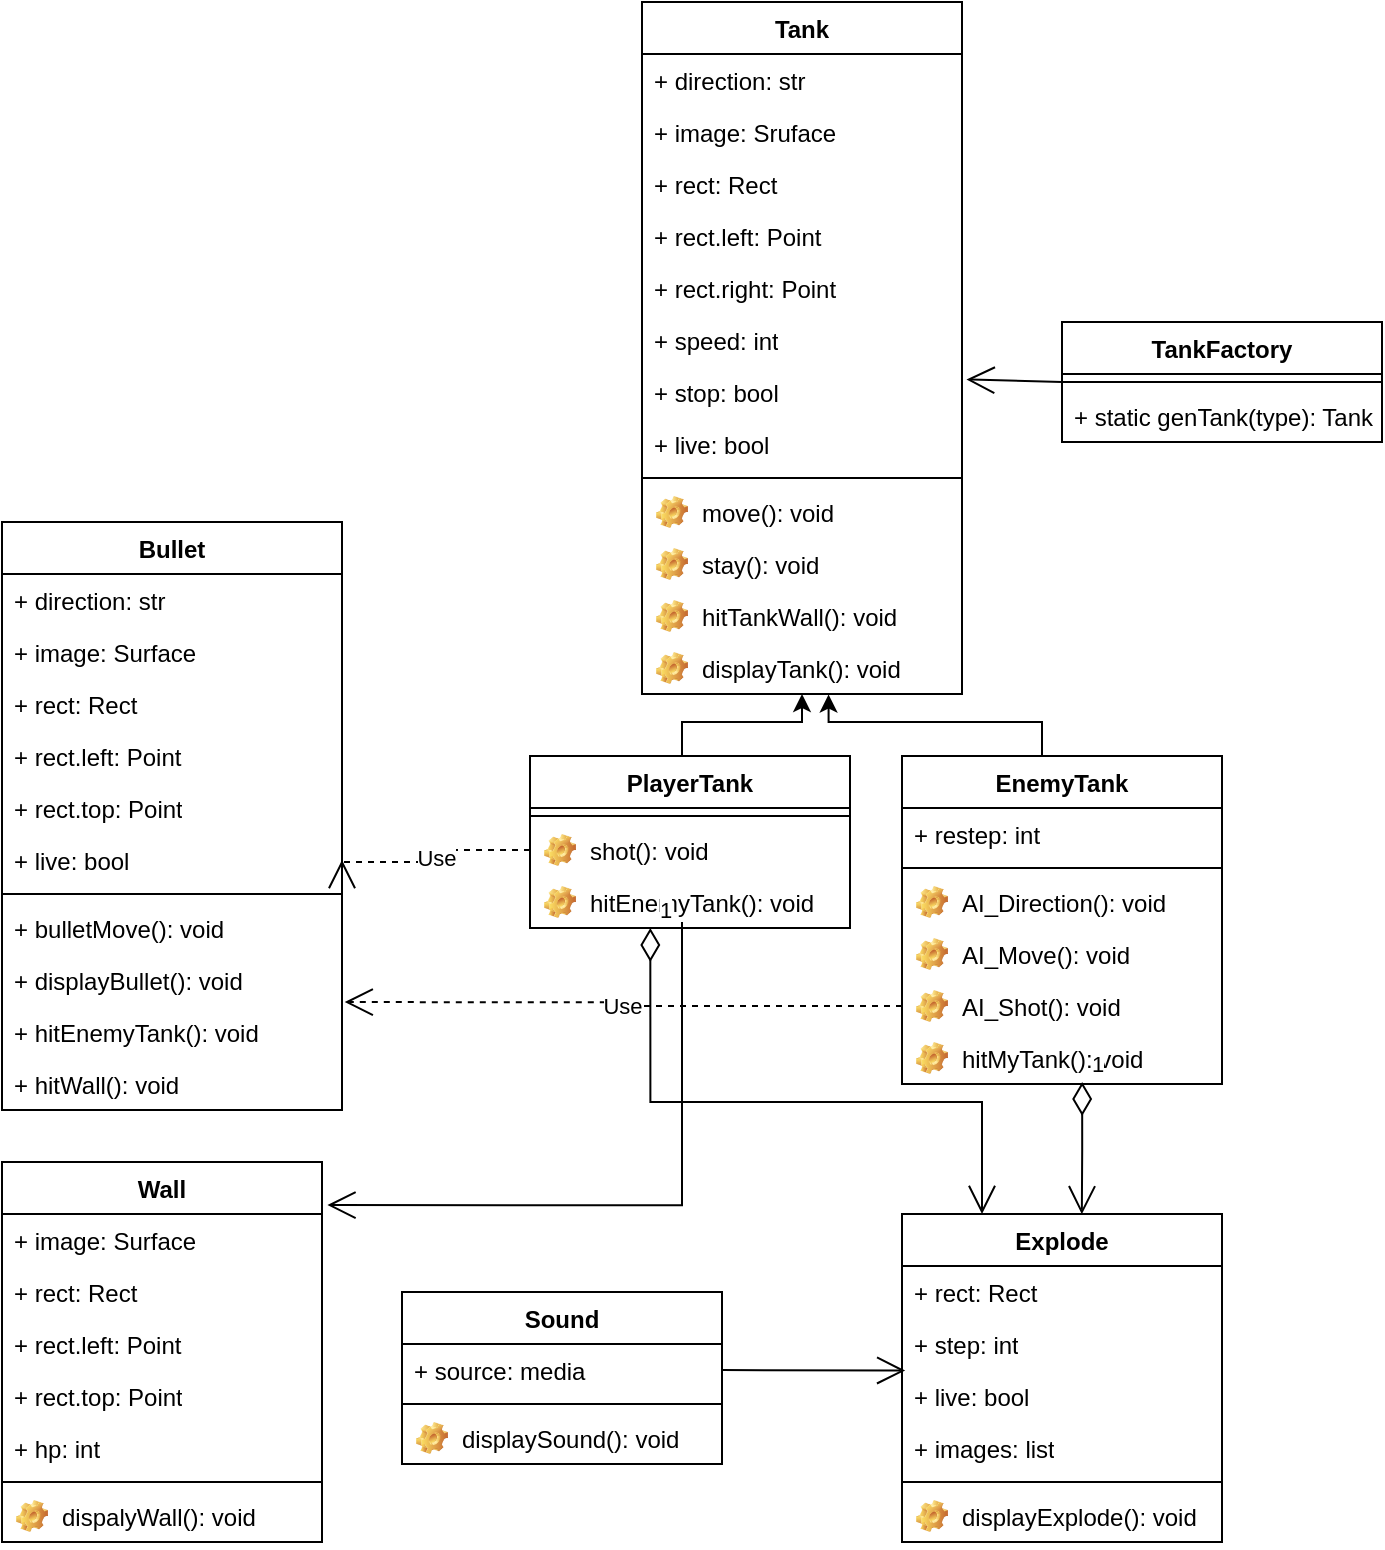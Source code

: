 <mxfile version="21.1.7" type="github">
  <diagram id="C5RBs43oDa-KdzZeNtuy" name="Page-1">
    <mxGraphModel dx="1217" dy="1684" grid="1" gridSize="10" guides="1" tooltips="1" connect="1" arrows="1" fold="1" page="1" pageScale="1" pageWidth="827" pageHeight="1169" math="0" shadow="0">
      <root>
        <mxCell id="WIyWlLk6GJQsqaUBKTNV-0" />
        <mxCell id="WIyWlLk6GJQsqaUBKTNV-1" parent="WIyWlLk6GJQsqaUBKTNV-0" />
        <mxCell id="DdHkPUrjqIktU2XvRkII-4" value="Bullet" style="swimlane;fontStyle=1;align=center;verticalAlign=top;childLayout=stackLayout;horizontal=1;startSize=26;horizontalStack=0;resizeParent=1;resizeParentMax=0;resizeLast=0;collapsible=1;marginBottom=0;whiteSpace=wrap;html=1;" vertex="1" parent="WIyWlLk6GJQsqaUBKTNV-1">
          <mxGeometry x="70" y="40" width="170" height="294" as="geometry">
            <mxRectangle x="140" y="150" width="70" height="30" as="alternateBounds" />
          </mxGeometry>
        </mxCell>
        <mxCell id="DdHkPUrjqIktU2XvRkII-5" value="+ direction: str&lt;br&gt;" style="text;strokeColor=none;fillColor=none;align=left;verticalAlign=top;spacingLeft=4;spacingRight=4;overflow=hidden;rotatable=0;points=[[0,0.5],[1,0.5]];portConstraint=eastwest;whiteSpace=wrap;html=1;" vertex="1" parent="DdHkPUrjqIktU2XvRkII-4">
          <mxGeometry y="26" width="170" height="26" as="geometry" />
        </mxCell>
        <mxCell id="DdHkPUrjqIktU2XvRkII-9" value="+ image: Surface" style="text;strokeColor=none;fillColor=none;align=left;verticalAlign=top;spacingLeft=4;spacingRight=4;overflow=hidden;rotatable=0;points=[[0,0.5],[1,0.5]];portConstraint=eastwest;whiteSpace=wrap;html=1;" vertex="1" parent="DdHkPUrjqIktU2XvRkII-4">
          <mxGeometry y="52" width="170" height="26" as="geometry" />
        </mxCell>
        <mxCell id="DdHkPUrjqIktU2XvRkII-60" value="+ rect: Rect" style="text;strokeColor=none;fillColor=none;align=left;verticalAlign=top;spacingLeft=4;spacingRight=4;overflow=hidden;rotatable=0;points=[[0,0.5],[1,0.5]];portConstraint=eastwest;whiteSpace=wrap;html=1;" vertex="1" parent="DdHkPUrjqIktU2XvRkII-4">
          <mxGeometry y="78" width="170" height="26" as="geometry" />
        </mxCell>
        <mxCell id="DdHkPUrjqIktU2XvRkII-61" value="+ rect.left: Point" style="text;strokeColor=none;fillColor=none;align=left;verticalAlign=top;spacingLeft=4;spacingRight=4;overflow=hidden;rotatable=0;points=[[0,0.5],[1,0.5]];portConstraint=eastwest;whiteSpace=wrap;html=1;" vertex="1" parent="DdHkPUrjqIktU2XvRkII-4">
          <mxGeometry y="104" width="170" height="26" as="geometry" />
        </mxCell>
        <mxCell id="DdHkPUrjqIktU2XvRkII-62" value="+ rect.top: Point" style="text;strokeColor=none;fillColor=none;align=left;verticalAlign=top;spacingLeft=4;spacingRight=4;overflow=hidden;rotatable=0;points=[[0,0.5],[1,0.5]];portConstraint=eastwest;whiteSpace=wrap;html=1;" vertex="1" parent="DdHkPUrjqIktU2XvRkII-4">
          <mxGeometry y="130" width="170" height="26" as="geometry" />
        </mxCell>
        <mxCell id="DdHkPUrjqIktU2XvRkII-63" value="+ live: bool" style="text;strokeColor=none;fillColor=none;align=left;verticalAlign=top;spacingLeft=4;spacingRight=4;overflow=hidden;rotatable=0;points=[[0,0.5],[1,0.5]];portConstraint=eastwest;whiteSpace=wrap;html=1;" vertex="1" parent="DdHkPUrjqIktU2XvRkII-4">
          <mxGeometry y="156" width="170" height="26" as="geometry" />
        </mxCell>
        <mxCell id="DdHkPUrjqIktU2XvRkII-6" value="" style="line;strokeWidth=1;fillColor=none;align=left;verticalAlign=middle;spacingTop=-1;spacingLeft=3;spacingRight=3;rotatable=0;labelPosition=right;points=[];portConstraint=eastwest;strokeColor=inherit;" vertex="1" parent="DdHkPUrjqIktU2XvRkII-4">
          <mxGeometry y="182" width="170" height="8" as="geometry" />
        </mxCell>
        <mxCell id="DdHkPUrjqIktU2XvRkII-7" value="+ bulletMove(): void" style="text;strokeColor=none;fillColor=none;align=left;verticalAlign=top;spacingLeft=4;spacingRight=4;overflow=hidden;rotatable=0;points=[[0,0.5],[1,0.5]];portConstraint=eastwest;whiteSpace=wrap;html=1;" vertex="1" parent="DdHkPUrjqIktU2XvRkII-4">
          <mxGeometry y="190" width="170" height="26" as="geometry" />
        </mxCell>
        <mxCell id="DdHkPUrjqIktU2XvRkII-64" value="+ displayBullet(): void" style="text;strokeColor=none;fillColor=none;align=left;verticalAlign=top;spacingLeft=4;spacingRight=4;overflow=hidden;rotatable=0;points=[[0,0.5],[1,0.5]];portConstraint=eastwest;whiteSpace=wrap;html=1;" vertex="1" parent="DdHkPUrjqIktU2XvRkII-4">
          <mxGeometry y="216" width="170" height="26" as="geometry" />
        </mxCell>
        <mxCell id="DdHkPUrjqIktU2XvRkII-65" value="+ hitEnemyTank(): void" style="text;strokeColor=none;fillColor=none;align=left;verticalAlign=top;spacingLeft=4;spacingRight=4;overflow=hidden;rotatable=0;points=[[0,0.5],[1,0.5]];portConstraint=eastwest;whiteSpace=wrap;html=1;" vertex="1" parent="DdHkPUrjqIktU2XvRkII-4">
          <mxGeometry y="242" width="170" height="26" as="geometry" />
        </mxCell>
        <mxCell id="DdHkPUrjqIktU2XvRkII-66" value="+ hitWall(): void" style="text;strokeColor=none;fillColor=none;align=left;verticalAlign=top;spacingLeft=4;spacingRight=4;overflow=hidden;rotatable=0;points=[[0,0.5],[1,0.5]];portConstraint=eastwest;whiteSpace=wrap;html=1;" vertex="1" parent="DdHkPUrjqIktU2XvRkII-4">
          <mxGeometry y="268" width="170" height="26" as="geometry" />
        </mxCell>
        <mxCell id="DdHkPUrjqIktU2XvRkII-21" value="Tank" style="swimlane;fontStyle=1;align=center;verticalAlign=top;childLayout=stackLayout;horizontal=1;startSize=26;horizontalStack=0;resizeParent=1;resizeParentMax=0;resizeLast=0;collapsible=1;marginBottom=0;whiteSpace=wrap;html=1;" vertex="1" parent="WIyWlLk6GJQsqaUBKTNV-1">
          <mxGeometry x="390" y="-220" width="160" height="346" as="geometry" />
        </mxCell>
        <mxCell id="DdHkPUrjqIktU2XvRkII-59" value="+ direction: str&lt;span style=&quot;white-space: pre;&quot;&gt;	&lt;/span&gt;" style="text;strokeColor=none;fillColor=none;align=left;verticalAlign=top;spacingLeft=4;spacingRight=4;overflow=hidden;rotatable=0;points=[[0,0.5],[1,0.5]];portConstraint=eastwest;whiteSpace=wrap;html=1;" vertex="1" parent="DdHkPUrjqIktU2XvRkII-21">
          <mxGeometry y="26" width="160" height="26" as="geometry" />
        </mxCell>
        <mxCell id="DdHkPUrjqIktU2XvRkII-22" value="+ image: Sruface" style="text;strokeColor=none;fillColor=none;align=left;verticalAlign=top;spacingLeft=4;spacingRight=4;overflow=hidden;rotatable=0;points=[[0,0.5],[1,0.5]];portConstraint=eastwest;whiteSpace=wrap;html=1;" vertex="1" parent="DdHkPUrjqIktU2XvRkII-21">
          <mxGeometry y="52" width="160" height="26" as="geometry" />
        </mxCell>
        <mxCell id="DdHkPUrjqIktU2XvRkII-68" value="+ rect: Rect" style="text;strokeColor=none;fillColor=none;align=left;verticalAlign=top;spacingLeft=4;spacingRight=4;overflow=hidden;rotatable=0;points=[[0,0.5],[1,0.5]];portConstraint=eastwest;whiteSpace=wrap;html=1;" vertex="1" parent="DdHkPUrjqIktU2XvRkII-21">
          <mxGeometry y="78" width="160" height="26" as="geometry" />
        </mxCell>
        <mxCell id="DdHkPUrjqIktU2XvRkII-69" value="+ rect.left: Point" style="text;strokeColor=none;fillColor=none;align=left;verticalAlign=top;spacingLeft=4;spacingRight=4;overflow=hidden;rotatable=0;points=[[0,0.5],[1,0.5]];portConstraint=eastwest;whiteSpace=wrap;html=1;" vertex="1" parent="DdHkPUrjqIktU2XvRkII-21">
          <mxGeometry y="104" width="160" height="26" as="geometry" />
        </mxCell>
        <mxCell id="DdHkPUrjqIktU2XvRkII-71" value="+ rect.right: Point" style="text;strokeColor=none;fillColor=none;align=left;verticalAlign=top;spacingLeft=4;spacingRight=4;overflow=hidden;rotatable=0;points=[[0,0.5],[1,0.5]];portConstraint=eastwest;whiteSpace=wrap;html=1;" vertex="1" parent="DdHkPUrjqIktU2XvRkII-21">
          <mxGeometry y="130" width="160" height="26" as="geometry" />
        </mxCell>
        <mxCell id="DdHkPUrjqIktU2XvRkII-72" value="+ speed: int" style="text;strokeColor=none;fillColor=none;align=left;verticalAlign=top;spacingLeft=4;spacingRight=4;overflow=hidden;rotatable=0;points=[[0,0.5],[1,0.5]];portConstraint=eastwest;whiteSpace=wrap;html=1;" vertex="1" parent="DdHkPUrjqIktU2XvRkII-21">
          <mxGeometry y="156" width="160" height="26" as="geometry" />
        </mxCell>
        <mxCell id="DdHkPUrjqIktU2XvRkII-73" value="+ stop: bool" style="text;strokeColor=none;fillColor=none;align=left;verticalAlign=top;spacingLeft=4;spacingRight=4;overflow=hidden;rotatable=0;points=[[0,0.5],[1,0.5]];portConstraint=eastwest;whiteSpace=wrap;html=1;" vertex="1" parent="DdHkPUrjqIktU2XvRkII-21">
          <mxGeometry y="182" width="160" height="26" as="geometry" />
        </mxCell>
        <mxCell id="DdHkPUrjqIktU2XvRkII-74" value="+ live: bool" style="text;strokeColor=none;fillColor=none;align=left;verticalAlign=top;spacingLeft=4;spacingRight=4;overflow=hidden;rotatable=0;points=[[0,0.5],[1,0.5]];portConstraint=eastwest;whiteSpace=wrap;html=1;" vertex="1" parent="DdHkPUrjqIktU2XvRkII-21">
          <mxGeometry y="208" width="160" height="26" as="geometry" />
        </mxCell>
        <mxCell id="DdHkPUrjqIktU2XvRkII-23" value="" style="line;strokeWidth=1;fillColor=none;align=left;verticalAlign=middle;spacingTop=-1;spacingLeft=3;spacingRight=3;rotatable=0;labelPosition=right;points=[];portConstraint=eastwest;strokeColor=inherit;" vertex="1" parent="DdHkPUrjqIktU2XvRkII-21">
          <mxGeometry y="234" width="160" height="8" as="geometry" />
        </mxCell>
        <mxCell id="DdHkPUrjqIktU2XvRkII-75" value="move(): void" style="label;fontStyle=0;strokeColor=none;fillColor=none;align=left;verticalAlign=top;overflow=hidden;spacingLeft=28;spacingRight=4;rotatable=0;points=[[0,0.5],[1,0.5]];portConstraint=eastwest;imageWidth=16;imageHeight=16;whiteSpace=wrap;html=1;image=img/clipart/Gear_128x128.png" vertex="1" parent="DdHkPUrjqIktU2XvRkII-21">
          <mxGeometry y="242" width="160" height="26" as="geometry" />
        </mxCell>
        <mxCell id="DdHkPUrjqIktU2XvRkII-76" value="stay(): void" style="label;fontStyle=0;strokeColor=none;fillColor=none;align=left;verticalAlign=top;overflow=hidden;spacingLeft=28;spacingRight=4;rotatable=0;points=[[0,0.5],[1,0.5]];portConstraint=eastwest;imageWidth=16;imageHeight=16;whiteSpace=wrap;html=1;image=img/clipart/Gear_128x128.png" vertex="1" parent="DdHkPUrjqIktU2XvRkII-21">
          <mxGeometry y="268" width="160" height="26" as="geometry" />
        </mxCell>
        <mxCell id="DdHkPUrjqIktU2XvRkII-77" value="hitTankWall(): void" style="label;fontStyle=0;strokeColor=none;fillColor=none;align=left;verticalAlign=top;overflow=hidden;spacingLeft=28;spacingRight=4;rotatable=0;points=[[0,0.5],[1,0.5]];portConstraint=eastwest;imageWidth=16;imageHeight=16;whiteSpace=wrap;html=1;image=img/clipart/Gear_128x128.png" vertex="1" parent="DdHkPUrjqIktU2XvRkII-21">
          <mxGeometry y="294" width="160" height="26" as="geometry" />
        </mxCell>
        <mxCell id="DdHkPUrjqIktU2XvRkII-78" value="displayTank(): void" style="label;fontStyle=0;strokeColor=none;fillColor=none;align=left;verticalAlign=top;overflow=hidden;spacingLeft=28;spacingRight=4;rotatable=0;points=[[0,0.5],[1,0.5]];portConstraint=eastwest;imageWidth=16;imageHeight=16;whiteSpace=wrap;html=1;image=img/clipart/Gear_128x128.png" vertex="1" parent="DdHkPUrjqIktU2XvRkII-21">
          <mxGeometry y="320" width="160" height="26" as="geometry" />
        </mxCell>
        <mxCell id="DdHkPUrjqIktU2XvRkII-25" value="Explode" style="swimlane;fontStyle=1;align=center;verticalAlign=top;childLayout=stackLayout;horizontal=1;startSize=26;horizontalStack=0;resizeParent=1;resizeParentMax=0;resizeLast=0;collapsible=1;marginBottom=0;whiteSpace=wrap;html=1;" vertex="1" parent="WIyWlLk6GJQsqaUBKTNV-1">
          <mxGeometry x="520" y="386" width="160" height="164" as="geometry" />
        </mxCell>
        <mxCell id="DdHkPUrjqIktU2XvRkII-55" value="+ rect: Rect" style="text;strokeColor=none;fillColor=none;align=left;verticalAlign=top;spacingLeft=4;spacingRight=4;overflow=hidden;rotatable=0;points=[[0,0.5],[1,0.5]];portConstraint=eastwest;whiteSpace=wrap;html=1;" vertex="1" parent="DdHkPUrjqIktU2XvRkII-25">
          <mxGeometry y="26" width="160" height="26" as="geometry" />
        </mxCell>
        <mxCell id="DdHkPUrjqIktU2XvRkII-26" value="+ step: int" style="text;strokeColor=none;fillColor=none;align=left;verticalAlign=top;spacingLeft=4;spacingRight=4;overflow=hidden;rotatable=0;points=[[0,0.5],[1,0.5]];portConstraint=eastwest;whiteSpace=wrap;html=1;" vertex="1" parent="DdHkPUrjqIktU2XvRkII-25">
          <mxGeometry y="52" width="160" height="26" as="geometry" />
        </mxCell>
        <mxCell id="DdHkPUrjqIktU2XvRkII-89" value="+ live: bool" style="text;strokeColor=none;fillColor=none;align=left;verticalAlign=top;spacingLeft=4;spacingRight=4;overflow=hidden;rotatable=0;points=[[0,0.5],[1,0.5]];portConstraint=eastwest;whiteSpace=wrap;html=1;" vertex="1" parent="DdHkPUrjqIktU2XvRkII-25">
          <mxGeometry y="78" width="160" height="26" as="geometry" />
        </mxCell>
        <mxCell id="DdHkPUrjqIktU2XvRkII-88" value="+ images: list" style="text;strokeColor=none;fillColor=none;align=left;verticalAlign=top;spacingLeft=4;spacingRight=4;overflow=hidden;rotatable=0;points=[[0,0.5],[1,0.5]];portConstraint=eastwest;whiteSpace=wrap;html=1;" vertex="1" parent="DdHkPUrjqIktU2XvRkII-25">
          <mxGeometry y="104" width="160" height="26" as="geometry" />
        </mxCell>
        <mxCell id="DdHkPUrjqIktU2XvRkII-27" value="" style="line;strokeWidth=1;fillColor=none;align=left;verticalAlign=middle;spacingTop=-1;spacingLeft=3;spacingRight=3;rotatable=0;labelPosition=right;points=[];portConstraint=eastwest;strokeColor=inherit;" vertex="1" parent="DdHkPUrjqIktU2XvRkII-25">
          <mxGeometry y="130" width="160" height="8" as="geometry" />
        </mxCell>
        <mxCell id="DdHkPUrjqIktU2XvRkII-90" value="displayExplode(): void" style="label;fontStyle=0;strokeColor=none;fillColor=none;align=left;verticalAlign=top;overflow=hidden;spacingLeft=28;spacingRight=4;rotatable=0;points=[[0,0.5],[1,0.5]];portConstraint=eastwest;imageWidth=16;imageHeight=16;whiteSpace=wrap;html=1;image=img/clipart/Gear_128x128.png" vertex="1" parent="DdHkPUrjqIktU2XvRkII-25">
          <mxGeometry y="138" width="160" height="26" as="geometry" />
        </mxCell>
        <mxCell id="DdHkPUrjqIktU2XvRkII-29" value="Sound" style="swimlane;fontStyle=1;align=center;verticalAlign=top;childLayout=stackLayout;horizontal=1;startSize=26;horizontalStack=0;resizeParent=1;resizeParentMax=0;resizeLast=0;collapsible=1;marginBottom=0;whiteSpace=wrap;html=1;" vertex="1" parent="WIyWlLk6GJQsqaUBKTNV-1">
          <mxGeometry x="270" y="425" width="160" height="86" as="geometry" />
        </mxCell>
        <mxCell id="DdHkPUrjqIktU2XvRkII-54" value="+ source: media" style="text;strokeColor=none;fillColor=none;align=left;verticalAlign=top;spacingLeft=4;spacingRight=4;overflow=hidden;rotatable=0;points=[[0,0.5],[1,0.5]];portConstraint=eastwest;whiteSpace=wrap;html=1;" vertex="1" parent="DdHkPUrjqIktU2XvRkII-29">
          <mxGeometry y="26" width="160" height="26" as="geometry" />
        </mxCell>
        <mxCell id="DdHkPUrjqIktU2XvRkII-31" value="" style="line;strokeWidth=1;fillColor=none;align=left;verticalAlign=middle;spacingTop=-1;spacingLeft=3;spacingRight=3;rotatable=0;labelPosition=right;points=[];portConstraint=eastwest;strokeColor=inherit;" vertex="1" parent="DdHkPUrjqIktU2XvRkII-29">
          <mxGeometry y="52" width="160" height="8" as="geometry" />
        </mxCell>
        <mxCell id="DdHkPUrjqIktU2XvRkII-87" value="displaySound(): void" style="label;fontStyle=0;strokeColor=none;fillColor=none;align=left;verticalAlign=top;overflow=hidden;spacingLeft=28;spacingRight=4;rotatable=0;points=[[0,0.5],[1,0.5]];portConstraint=eastwest;imageWidth=16;imageHeight=16;whiteSpace=wrap;html=1;image=img/clipart/Gear_128x128.png" vertex="1" parent="DdHkPUrjqIktU2XvRkII-29">
          <mxGeometry y="60" width="160" height="26" as="geometry" />
        </mxCell>
        <mxCell id="DdHkPUrjqIktU2XvRkII-97" style="edgeStyle=orthogonalEdgeStyle;rounded=0;orthogonalLoop=1;jettySize=auto;html=1;entryX=0.583;entryY=1.011;entryDx=0;entryDy=0;entryPerimeter=0;" edge="1" parent="WIyWlLk6GJQsqaUBKTNV-1" source="DdHkPUrjqIktU2XvRkII-33" target="DdHkPUrjqIktU2XvRkII-78">
          <mxGeometry relative="1" as="geometry">
            <Array as="points">
              <mxPoint x="590" y="140" />
              <mxPoint x="483" y="140" />
            </Array>
          </mxGeometry>
        </mxCell>
        <mxCell id="DdHkPUrjqIktU2XvRkII-33" value="EnemyTank" style="swimlane;fontStyle=1;align=center;verticalAlign=top;childLayout=stackLayout;horizontal=1;startSize=26;horizontalStack=0;resizeParent=1;resizeParentMax=0;resizeLast=0;collapsible=1;marginBottom=0;whiteSpace=wrap;html=1;" vertex="1" parent="WIyWlLk6GJQsqaUBKTNV-1">
          <mxGeometry x="520" y="157" width="160" height="164" as="geometry" />
        </mxCell>
        <mxCell id="DdHkPUrjqIktU2XvRkII-34" value="+ restep: int" style="text;strokeColor=none;fillColor=none;align=left;verticalAlign=top;spacingLeft=4;spacingRight=4;overflow=hidden;rotatable=0;points=[[0,0.5],[1,0.5]];portConstraint=eastwest;whiteSpace=wrap;html=1;" vertex="1" parent="DdHkPUrjqIktU2XvRkII-33">
          <mxGeometry y="26" width="160" height="26" as="geometry" />
        </mxCell>
        <mxCell id="DdHkPUrjqIktU2XvRkII-35" value="" style="line;strokeWidth=1;fillColor=none;align=left;verticalAlign=middle;spacingTop=-1;spacingLeft=3;spacingRight=3;rotatable=0;labelPosition=right;points=[];portConstraint=eastwest;strokeColor=inherit;" vertex="1" parent="DdHkPUrjqIktU2XvRkII-33">
          <mxGeometry y="52" width="160" height="8" as="geometry" />
        </mxCell>
        <mxCell id="DdHkPUrjqIktU2XvRkII-81" value="AI_Direction(): void" style="label;fontStyle=0;strokeColor=none;fillColor=none;align=left;verticalAlign=top;overflow=hidden;spacingLeft=28;spacingRight=4;rotatable=0;points=[[0,0.5],[1,0.5]];portConstraint=eastwest;imageWidth=16;imageHeight=16;whiteSpace=wrap;html=1;image=img/clipart/Gear_128x128.png" vertex="1" parent="DdHkPUrjqIktU2XvRkII-33">
          <mxGeometry y="60" width="160" height="26" as="geometry" />
        </mxCell>
        <mxCell id="DdHkPUrjqIktU2XvRkII-82" value="AI_Move(): void" style="label;fontStyle=0;strokeColor=none;fillColor=none;align=left;verticalAlign=top;overflow=hidden;spacingLeft=28;spacingRight=4;rotatable=0;points=[[0,0.5],[1,0.5]];portConstraint=eastwest;imageWidth=16;imageHeight=16;whiteSpace=wrap;html=1;image=img/clipart/Gear_128x128.png" vertex="1" parent="DdHkPUrjqIktU2XvRkII-33">
          <mxGeometry y="86" width="160" height="26" as="geometry" />
        </mxCell>
        <mxCell id="DdHkPUrjqIktU2XvRkII-83" value="AI_Shot(): void" style="label;fontStyle=0;strokeColor=none;fillColor=none;align=left;verticalAlign=top;overflow=hidden;spacingLeft=28;spacingRight=4;rotatable=0;points=[[0,0.5],[1,0.5]];portConstraint=eastwest;imageWidth=16;imageHeight=16;whiteSpace=wrap;html=1;image=img/clipart/Gear_128x128.png" vertex="1" parent="DdHkPUrjqIktU2XvRkII-33">
          <mxGeometry y="112" width="160" height="26" as="geometry" />
        </mxCell>
        <mxCell id="DdHkPUrjqIktU2XvRkII-84" value="hitMyTank(): void" style="label;fontStyle=0;strokeColor=none;fillColor=none;align=left;verticalAlign=top;overflow=hidden;spacingLeft=28;spacingRight=4;rotatable=0;points=[[0,0.5],[1,0.5]];portConstraint=eastwest;imageWidth=16;imageHeight=16;whiteSpace=wrap;html=1;image=img/clipart/Gear_128x128.png" vertex="1" parent="DdHkPUrjqIktU2XvRkII-33">
          <mxGeometry y="138" width="160" height="26" as="geometry" />
        </mxCell>
        <mxCell id="DdHkPUrjqIktU2XvRkII-92" style="edgeStyle=orthogonalEdgeStyle;rounded=0;orthogonalLoop=1;jettySize=auto;html=1;" edge="1" parent="WIyWlLk6GJQsqaUBKTNV-1" source="DdHkPUrjqIktU2XvRkII-37" target="DdHkPUrjqIktU2XvRkII-21">
          <mxGeometry relative="1" as="geometry">
            <Array as="points">
              <mxPoint x="410" y="140" />
              <mxPoint x="470" y="140" />
            </Array>
          </mxGeometry>
        </mxCell>
        <mxCell id="DdHkPUrjqIktU2XvRkII-37" value="PlayerTank" style="swimlane;fontStyle=1;align=center;verticalAlign=top;childLayout=stackLayout;horizontal=1;startSize=26;horizontalStack=0;resizeParent=1;resizeParentMax=0;resizeLast=0;collapsible=1;marginBottom=0;whiteSpace=wrap;html=1;" vertex="1" parent="WIyWlLk6GJQsqaUBKTNV-1">
          <mxGeometry x="334" y="157" width="160" height="86" as="geometry" />
        </mxCell>
        <mxCell id="DdHkPUrjqIktU2XvRkII-39" value="" style="line;strokeWidth=1;fillColor=none;align=left;verticalAlign=middle;spacingTop=-1;spacingLeft=3;spacingRight=3;rotatable=0;labelPosition=right;points=[];portConstraint=eastwest;strokeColor=inherit;" vertex="1" parent="DdHkPUrjqIktU2XvRkII-37">
          <mxGeometry y="26" width="160" height="8" as="geometry" />
        </mxCell>
        <mxCell id="DdHkPUrjqIktU2XvRkII-79" value="shot(): void" style="label;fontStyle=0;strokeColor=none;fillColor=none;align=left;verticalAlign=top;overflow=hidden;spacingLeft=28;spacingRight=4;rotatable=0;points=[[0,0.5],[1,0.5]];portConstraint=eastwest;imageWidth=16;imageHeight=16;whiteSpace=wrap;html=1;image=img/clipart/Gear_128x128.png" vertex="1" parent="DdHkPUrjqIktU2XvRkII-37">
          <mxGeometry y="34" width="160" height="26" as="geometry" />
        </mxCell>
        <mxCell id="DdHkPUrjqIktU2XvRkII-80" value="hitEnemyTank(): void" style="label;fontStyle=0;strokeColor=none;fillColor=none;align=left;verticalAlign=top;overflow=hidden;spacingLeft=28;spacingRight=4;rotatable=0;points=[[0,0.5],[1,0.5]];portConstraint=eastwest;imageWidth=16;imageHeight=16;whiteSpace=wrap;html=1;image=img/clipart/Gear_128x128.png" vertex="1" parent="DdHkPUrjqIktU2XvRkII-37">
          <mxGeometry y="60" width="160" height="26" as="geometry" />
        </mxCell>
        <mxCell id="DdHkPUrjqIktU2XvRkII-41" value="Wall" style="swimlane;fontStyle=1;align=center;verticalAlign=top;childLayout=stackLayout;horizontal=1;startSize=26;horizontalStack=0;resizeParent=1;resizeParentMax=0;resizeLast=0;collapsible=1;marginBottom=0;whiteSpace=wrap;html=1;" vertex="1" parent="WIyWlLk6GJQsqaUBKTNV-1">
          <mxGeometry x="70" y="360" width="160" height="190" as="geometry" />
        </mxCell>
        <mxCell id="DdHkPUrjqIktU2XvRkII-50" value="+ image: Surface" style="text;strokeColor=none;fillColor=none;align=left;verticalAlign=top;spacingLeft=4;spacingRight=4;overflow=hidden;rotatable=0;points=[[0,0.5],[1,0.5]];portConstraint=eastwest;whiteSpace=wrap;html=1;" vertex="1" parent="DdHkPUrjqIktU2XvRkII-41">
          <mxGeometry y="26" width="160" height="26" as="geometry" />
        </mxCell>
        <mxCell id="DdHkPUrjqIktU2XvRkII-52" value="+ rect: Rect" style="text;strokeColor=none;fillColor=none;align=left;verticalAlign=top;spacingLeft=4;spacingRight=4;overflow=hidden;rotatable=0;points=[[0,0.5],[1,0.5]];portConstraint=eastwest;whiteSpace=wrap;html=1;" vertex="1" parent="DdHkPUrjqIktU2XvRkII-41">
          <mxGeometry y="52" width="160" height="26" as="geometry" />
        </mxCell>
        <mxCell id="DdHkPUrjqIktU2XvRkII-53" value="+ rect.left: Point" style="text;strokeColor=none;fillColor=none;align=left;verticalAlign=top;spacingLeft=4;spacingRight=4;overflow=hidden;rotatable=0;points=[[0,0.5],[1,0.5]];portConstraint=eastwest;whiteSpace=wrap;html=1;" vertex="1" parent="DdHkPUrjqIktU2XvRkII-41">
          <mxGeometry y="78" width="160" height="26" as="geometry" />
        </mxCell>
        <mxCell id="DdHkPUrjqIktU2XvRkII-42" value="+ rect.top: Point" style="text;strokeColor=none;fillColor=none;align=left;verticalAlign=top;spacingLeft=4;spacingRight=4;overflow=hidden;rotatable=0;points=[[0,0.5],[1,0.5]];portConstraint=eastwest;whiteSpace=wrap;html=1;" vertex="1" parent="DdHkPUrjqIktU2XvRkII-41">
          <mxGeometry y="104" width="160" height="26" as="geometry" />
        </mxCell>
        <mxCell id="DdHkPUrjqIktU2XvRkII-85" value="+ hp: int" style="text;strokeColor=none;fillColor=none;align=left;verticalAlign=top;spacingLeft=4;spacingRight=4;overflow=hidden;rotatable=0;points=[[0,0.5],[1,0.5]];portConstraint=eastwest;whiteSpace=wrap;html=1;" vertex="1" parent="DdHkPUrjqIktU2XvRkII-41">
          <mxGeometry y="130" width="160" height="26" as="geometry" />
        </mxCell>
        <mxCell id="DdHkPUrjqIktU2XvRkII-43" value="" style="line;strokeWidth=1;fillColor=none;align=left;verticalAlign=middle;spacingTop=-1;spacingLeft=3;spacingRight=3;rotatable=0;labelPosition=right;points=[];portConstraint=eastwest;strokeColor=inherit;" vertex="1" parent="DdHkPUrjqIktU2XvRkII-41">
          <mxGeometry y="156" width="160" height="8" as="geometry" />
        </mxCell>
        <mxCell id="DdHkPUrjqIktU2XvRkII-86" value="dispalyWall(): void" style="label;fontStyle=0;strokeColor=none;fillColor=none;align=left;verticalAlign=top;overflow=hidden;spacingLeft=28;spacingRight=4;rotatable=0;points=[[0,0.5],[1,0.5]];portConstraint=eastwest;imageWidth=16;imageHeight=16;whiteSpace=wrap;html=1;image=img/clipart/Gear_128x128.png" vertex="1" parent="DdHkPUrjqIktU2XvRkII-41">
          <mxGeometry y="164" width="160" height="26" as="geometry" />
        </mxCell>
        <mxCell id="DdHkPUrjqIktU2XvRkII-45" value="TankFactory" style="swimlane;fontStyle=1;align=center;verticalAlign=top;childLayout=stackLayout;horizontal=1;startSize=26;horizontalStack=0;resizeParent=1;resizeParentMax=0;resizeLast=0;collapsible=1;marginBottom=0;whiteSpace=wrap;html=1;" vertex="1" parent="WIyWlLk6GJQsqaUBKTNV-1">
          <mxGeometry x="600" y="-60" width="160" height="60" as="geometry" />
        </mxCell>
        <mxCell id="DdHkPUrjqIktU2XvRkII-47" value="" style="line;strokeWidth=1;fillColor=none;align=left;verticalAlign=middle;spacingTop=-1;spacingLeft=3;spacingRight=3;rotatable=0;labelPosition=right;points=[];portConstraint=eastwest;strokeColor=inherit;" vertex="1" parent="DdHkPUrjqIktU2XvRkII-45">
          <mxGeometry y="26" width="160" height="8" as="geometry" />
        </mxCell>
        <mxCell id="DdHkPUrjqIktU2XvRkII-48" value="+ static genTank(type): Tank" style="text;strokeColor=none;fillColor=none;align=left;verticalAlign=top;spacingLeft=4;spacingRight=4;overflow=hidden;rotatable=0;points=[[0,0.5],[1,0.5]];portConstraint=eastwest;whiteSpace=wrap;html=1;" vertex="1" parent="DdHkPUrjqIktU2XvRkII-45">
          <mxGeometry y="34" width="160" height="26" as="geometry" />
        </mxCell>
        <mxCell id="DdHkPUrjqIktU2XvRkII-99" value="1" style="endArrow=open;html=1;endSize=12;startArrow=diamondThin;startSize=14;startFill=0;edgeStyle=orthogonalEdgeStyle;align=left;verticalAlign=bottom;rounded=0;exitX=0.563;exitY=0.962;exitDx=0;exitDy=0;exitPerimeter=0;entryX=0.562;entryY=0.001;entryDx=0;entryDy=0;entryPerimeter=0;" edge="1" parent="WIyWlLk6GJQsqaUBKTNV-1" source="DdHkPUrjqIktU2XvRkII-84" target="DdHkPUrjqIktU2XvRkII-25">
          <mxGeometry x="-1" y="3" relative="1" as="geometry">
            <mxPoint x="470" y="260" as="sourcePoint" />
            <mxPoint x="690" y="360" as="targetPoint" />
          </mxGeometry>
        </mxCell>
        <mxCell id="DdHkPUrjqIktU2XvRkII-100" value="1" style="endArrow=open;html=1;endSize=12;startArrow=diamondThin;startSize=14;startFill=0;edgeStyle=orthogonalEdgeStyle;align=left;verticalAlign=bottom;rounded=0;exitX=0.376;exitY=1.001;exitDx=0;exitDy=0;exitPerimeter=0;entryX=0.25;entryY=0;entryDx=0;entryDy=0;" edge="1" parent="WIyWlLk6GJQsqaUBKTNV-1" source="DdHkPUrjqIktU2XvRkII-80" target="DdHkPUrjqIktU2XvRkII-25">
          <mxGeometry x="-1" y="3" relative="1" as="geometry">
            <mxPoint x="620" y="330" as="sourcePoint" />
            <mxPoint x="620" y="396" as="targetPoint" />
            <Array as="points">
              <mxPoint x="394" y="330" />
              <mxPoint x="560" y="330" />
            </Array>
          </mxGeometry>
        </mxCell>
        <mxCell id="DdHkPUrjqIktU2XvRkII-101" value="Use" style="endArrow=open;endSize=12;dashed=1;html=1;rounded=0;entryX=1;entryY=0.5;entryDx=0;entryDy=0;exitX=0;exitY=0.5;exitDx=0;exitDy=0;edgeStyle=orthogonalEdgeStyle;" edge="1" parent="WIyWlLk6GJQsqaUBKTNV-1" source="DdHkPUrjqIktU2XvRkII-79" target="DdHkPUrjqIktU2XvRkII-63">
          <mxGeometry width="160" relative="1" as="geometry">
            <mxPoint x="320" y="210" as="sourcePoint" />
            <mxPoint x="490" y="210" as="targetPoint" />
            <Array as="points">
              <mxPoint x="287" y="204" />
              <mxPoint x="287" y="210" />
            </Array>
          </mxGeometry>
        </mxCell>
        <mxCell id="DdHkPUrjqIktU2XvRkII-104" value="Use" style="endArrow=open;endSize=12;dashed=1;html=1;rounded=0;entryX=1.008;entryY=0.925;entryDx=0;entryDy=0;entryPerimeter=0;exitX=0;exitY=0.5;exitDx=0;exitDy=0;edgeStyle=orthogonalEdgeStyle;" edge="1" parent="WIyWlLk6GJQsqaUBKTNV-1" source="DdHkPUrjqIktU2XvRkII-83" target="DdHkPUrjqIktU2XvRkII-64">
          <mxGeometry width="160" relative="1" as="geometry">
            <mxPoint x="330" y="210" as="sourcePoint" />
            <mxPoint x="490" y="210" as="targetPoint" />
          </mxGeometry>
        </mxCell>
        <mxCell id="DdHkPUrjqIktU2XvRkII-105" value="" style="endArrow=open;endFill=1;endSize=12;html=1;rounded=0;entryX=1.017;entryY=-0.171;entryDx=0;entryDy=0;edgeStyle=orthogonalEdgeStyle;entryPerimeter=0;" edge="1" parent="WIyWlLk6GJQsqaUBKTNV-1" target="DdHkPUrjqIktU2XvRkII-50">
          <mxGeometry width="160" relative="1" as="geometry">
            <mxPoint x="410" y="240" as="sourcePoint" />
            <mxPoint x="490" y="410" as="targetPoint" />
            <Array as="points">
              <mxPoint x="410" y="382" />
            </Array>
          </mxGeometry>
        </mxCell>
        <mxCell id="DdHkPUrjqIktU2XvRkII-107" value="" style="endArrow=open;endFill=1;endSize=12;html=1;rounded=0;exitX=1;exitY=0.5;exitDx=0;exitDy=0;entryX=0.01;entryY=1.011;entryDx=0;entryDy=0;entryPerimeter=0;" edge="1" parent="WIyWlLk6GJQsqaUBKTNV-1" source="DdHkPUrjqIktU2XvRkII-54" target="DdHkPUrjqIktU2XvRkII-26">
          <mxGeometry width="160" relative="1" as="geometry">
            <mxPoint x="330" y="410" as="sourcePoint" />
            <mxPoint x="490" y="410" as="targetPoint" />
          </mxGeometry>
        </mxCell>
        <mxCell id="DdHkPUrjqIktU2XvRkII-108" value="" style="endArrow=open;endFill=1;endSize=12;html=1;rounded=0;exitX=0;exitY=-0.154;exitDx=0;exitDy=0;exitPerimeter=0;entryX=1.014;entryY=0.259;entryDx=0;entryDy=0;entryPerimeter=0;" edge="1" parent="WIyWlLk6GJQsqaUBKTNV-1" source="DdHkPUrjqIktU2XvRkII-48" target="DdHkPUrjqIktU2XvRkII-73">
          <mxGeometry width="160" relative="1" as="geometry">
            <mxPoint x="330" y="110" as="sourcePoint" />
            <mxPoint x="490" y="110" as="targetPoint" />
          </mxGeometry>
        </mxCell>
      </root>
    </mxGraphModel>
  </diagram>
</mxfile>
